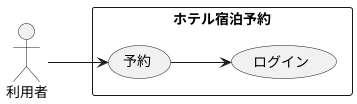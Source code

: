 @startuml ユースケース図
left to right direction
actor 利用者
rectangle ホテル宿泊予約 {
usecase 予約
usecase ログイン
}
利用者 -->予約
予約 -->ログイン
@enduml